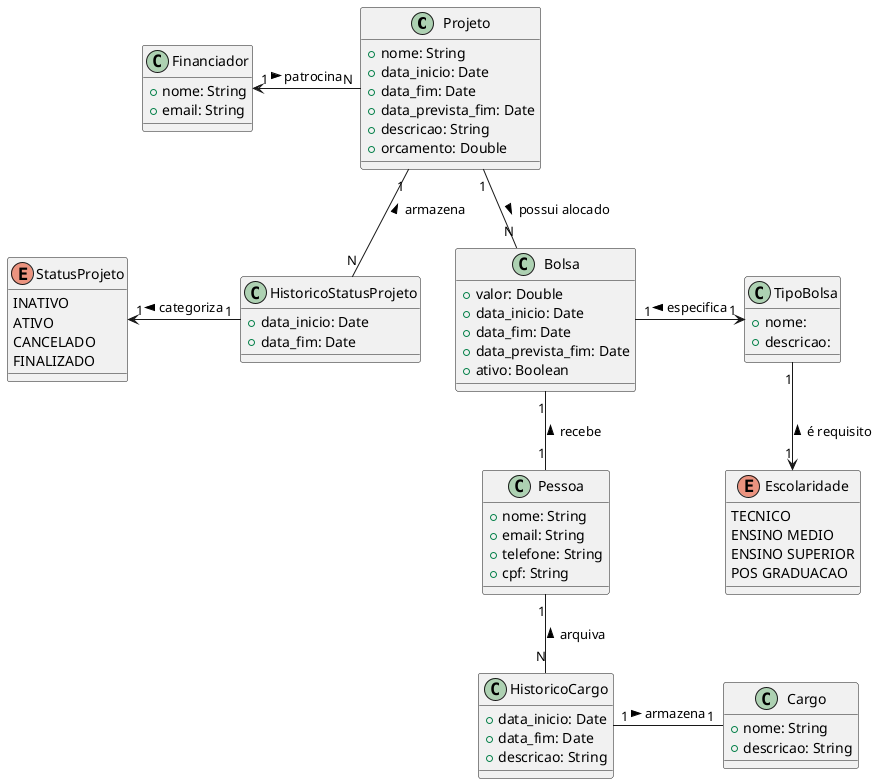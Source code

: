 @startuml diagrama-classe

class Projeto {
  +nome: String
  +data_inicio: Date
  +data_fim: Date  
  +data_prevista_fim: Date
  +descricao: String
  +orcamento: Double
}

class Financiador {
  +nome: String
  +email: String
}

class Cargo {
  +nome: String
  +descricao: String
}

class HistoricoCargo{
  +data_inicio: Date
  +data_fim: Date  
  +descricao: String
}

class Pessoa {
  +nome: String
  +email: String
  +telefone: String
  +cpf: String
}

class HistoricoStatusProjeto {
  +data_inicio: Date
  +data_fim: Date  
}

enum StatusProjeto{
  INATIVO
  ATIVO
  CANCELADO
  FINALIZADO
}

class Bolsa {
  +valor: Double
  +data_inicio: Date
  +data_fim: Date  
  +data_prevista_fim: Date
  +ativo: Boolean
}

class TipoBolsa {
    +nome:
    +descricao:
}

enum Escolaridade {
    TECNICO
    ENSINO MEDIO
    ENSINO SUPERIOR
    POS GRADUACAO
}

Projeto "1" -- "N" Bolsa: possui alocado >
Projeto "N" -l-> "1" Financiador : patrocina <

Projeto "1" -- "N" HistoricoStatusProjeto : armazena <
HistoricoStatusProjeto "1" -l-> "1" StatusProjeto : categoriza >


Bolsa "1" -- "1" Pessoa : recebe <

Bolsa "1" -r-> "1" TipoBolsa : especifica <
TipoBolsa "1" --> "1" Escolaridade : é requisito <

Pessoa "1" -- "N" HistoricoCargo : < arquiva 

HistoricoCargo "1" -r- "1" Cargo : armazena >


@enduml


